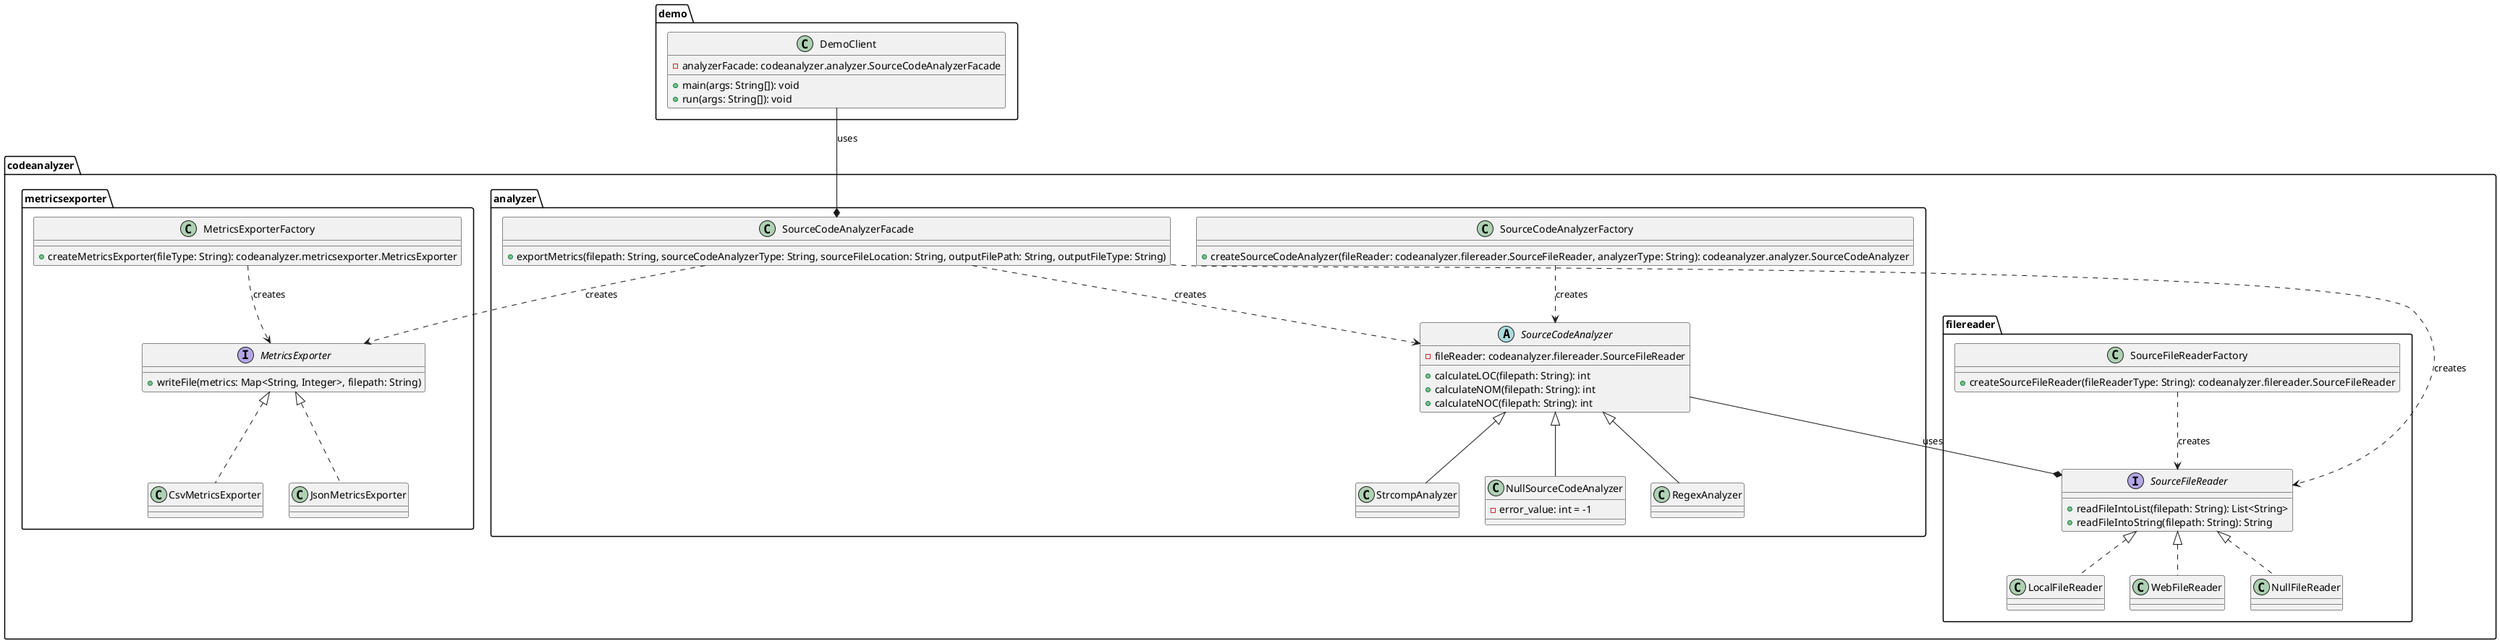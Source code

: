 @startuml

package codeanalyzer.filereader {
  interface SourceFileReader {
    + readFileIntoList(filepath: String): List<String>
    + readFileIntoString(filepath: String): String
  }

  class LocalFileReader {
  }

  class WebFileReader {
  }

  class NullFileReader {
  }

  SourceFileReader <|-[dashed]-  LocalFileReader
  SourceFileReader <|-[dashed]-  WebFileReader
  SourceFileReader <|-[dashed]-  NullFileReader
}

package codeanalyzer.analyzer {
  abstract class SourceCodeAnalyzer {
    - fileReader: codeanalyzer.filereader.SourceFileReader
    + calculateLOC(filepath: String): int
    + calculateNOM(filepath: String): int
    + calculateNOC(filepath: String): int
  }

  class RegexAnalyzer {
  }

  class StrcompAnalyzer {
  }

  class NullSourceCodeAnalyzer {
    - error_value: int = -1
  }

  SourceCodeAnalyzer <|--  RegexAnalyzer
  SourceCodeAnalyzer <|--  StrcompAnalyzer
  SourceCodeAnalyzer <|--  NullSourceCodeAnalyzer
}

package codeanalyzer.metricsexporter {
  interface MetricsExporter {
    + writeFile(metrics: Map<String, Integer>, filepath: String)
  }

  class CsvMetricsExporter {
  }

  class JsonMetricsExporter {
  }

  MetricsExporter <|-[dashed]- CsvMetricsExporter
  MetricsExporter <|-[dashed]- JsonMetricsExporter
}

package codeanalyzer.filereader {
  class SourceFileReaderFactory {
    + createSourceFileReader(fileReaderType: String): codeanalyzer.filereader.SourceFileReader
  }
}

package codeanalyzer.metricsexporter {
  class MetricsExporterFactory {
    + createMetricsExporter(fileType: String): codeanalyzer.metricsexporter.MetricsExporter
  }
}

package codeanalyzer.analyzer {
  class SourceCodeAnalyzerFactory {
    + createSourceCodeAnalyzer(fileReader: codeanalyzer.filereader.SourceFileReader, analyzerType: String): codeanalyzer.analyzer.SourceCodeAnalyzer
  }

  class SourceCodeAnalyzerFacade {
    + exportMetrics(filepath: String, sourceCodeAnalyzerType: String, sourceFileLocation: String, outputFilePath: String, outputFileType: String)
  }
}

package demo {
  class DemoClient {
    - analyzerFacade: codeanalyzer.analyzer.SourceCodeAnalyzerFacade
    + main(args: String[]): void
    + run(args: String[]): void
  }
}

codeanalyzer.analyzer.SourceCodeAnalyzerFacade -[dashed]-> codeanalyzer.analyzer.SourceCodeAnalyzer : creates
codeanalyzer.analyzer.SourceCodeAnalyzerFacade -[dashed]-> codeanalyzer.metricsexporter.MetricsExporter : creates
codeanalyzer.analyzer.SourceCodeAnalyzerFacade -[dashed]-> codeanalyzer.filereader.SourceFileReader : creates

demo.DemoClient --* codeanalyzer.analyzer.SourceCodeAnalyzerFacade : uses

codeanalyzer.metricsexporter.MetricsExporterFactory -[dashed]-> codeanalyzer.metricsexporter.MetricsExporter : creates

codeanalyzer.filereader.SourceFileReaderFactory -[dashed]-> codeanalyzer.filereader.SourceFileReader : creates

codeanalyzer.analyzer.SourceCodeAnalyzerFactory -[dashed]-> codeanalyzer.analyzer.SourceCodeAnalyzer : creates

codeanalyzer.analyzer.SourceCodeAnalyzer --* codeanalyzer.filereader.SourceFileReader : uses

@enduml
